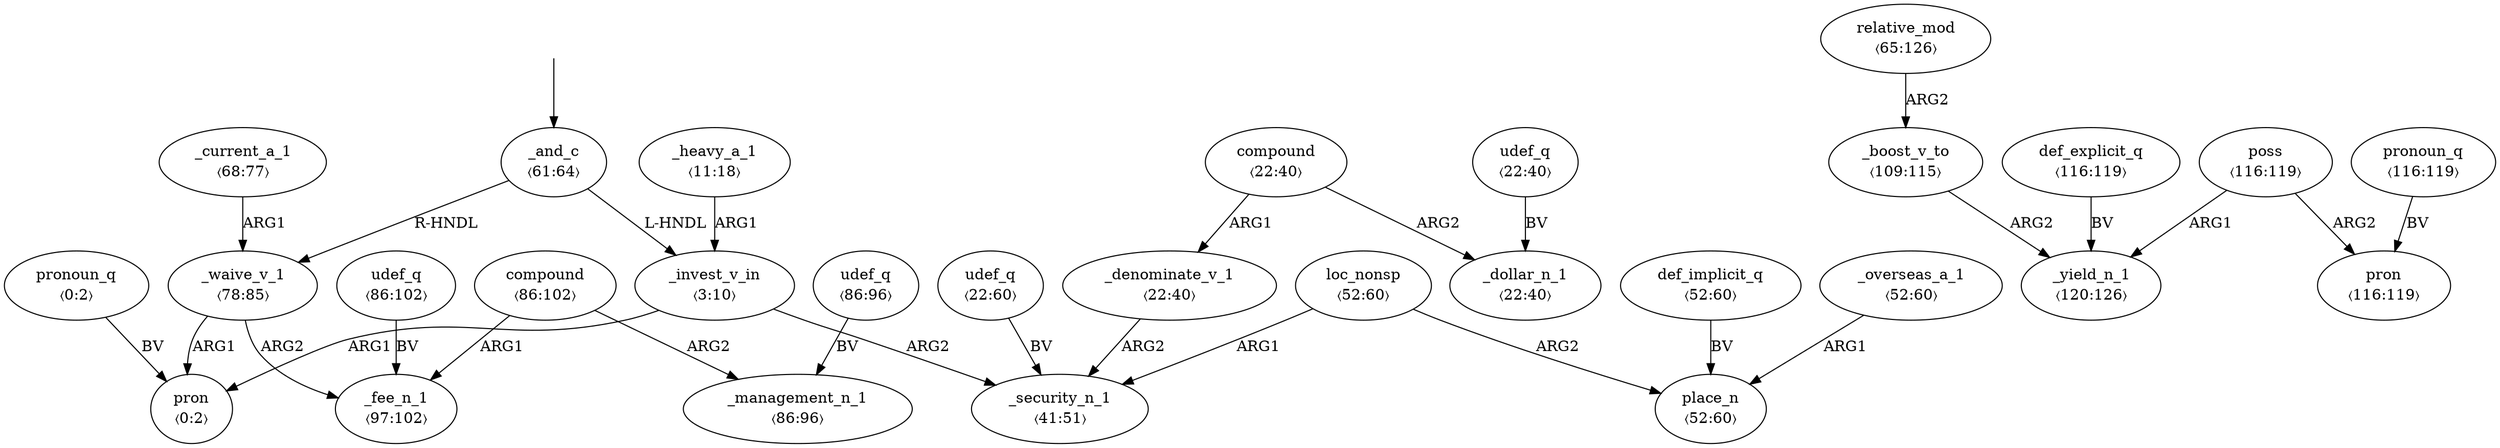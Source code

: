 digraph "20004015" {
  top [ style=invis ];
  top -> 14;
  0 [ label=<<table align="center" border="0" cellspacing="0"><tr><td colspan="2">pron</td></tr><tr><td colspan="2">〈0:2〉</td></tr></table>> ];
  1 [ label=<<table align="center" border="0" cellspacing="0"><tr><td colspan="2">pronoun_q</td></tr><tr><td colspan="2">〈0:2〉</td></tr></table>> ];
  2 [ label=<<table align="center" border="0" cellspacing="0"><tr><td colspan="2">_invest_v_in</td></tr><tr><td colspan="2">〈3:10〉</td></tr></table>> ];
  3 [ label=<<table align="center" border="0" cellspacing="0"><tr><td colspan="2">_heavy_a_1</td></tr><tr><td colspan="2">〈11:18〉</td></tr></table>> ];
  4 [ label=<<table align="center" border="0" cellspacing="0"><tr><td colspan="2">udef_q</td></tr><tr><td colspan="2">〈22:60〉</td></tr></table>> ];
  5 [ label=<<table align="center" border="0" cellspacing="0"><tr><td colspan="2">compound</td></tr><tr><td colspan="2">〈22:40〉</td></tr></table>> ];
  6 [ label=<<table align="center" border="0" cellspacing="0"><tr><td colspan="2">udef_q</td></tr><tr><td colspan="2">〈22:40〉</td></tr></table>> ];
  7 [ label=<<table align="center" border="0" cellspacing="0"><tr><td colspan="2">_dollar_n_1</td></tr><tr><td colspan="2">〈22:40〉</td></tr></table>> ];
  8 [ label=<<table align="center" border="0" cellspacing="0"><tr><td colspan="2">_denominate_v_1</td></tr><tr><td colspan="2">〈22:40〉</td></tr></table>> ];
  9 [ label=<<table align="center" border="0" cellspacing="0"><tr><td colspan="2">_security_n_1</td></tr><tr><td colspan="2">〈41:51〉</td></tr></table>> ];
  10 [ label=<<table align="center" border="0" cellspacing="0"><tr><td colspan="2">loc_nonsp</td></tr><tr><td colspan="2">〈52:60〉</td></tr></table>> ];
  11 [ label=<<table align="center" border="0" cellspacing="0"><tr><td colspan="2">place_n</td></tr><tr><td colspan="2">〈52:60〉</td></tr></table>> ];
  12 [ label=<<table align="center" border="0" cellspacing="0"><tr><td colspan="2">def_implicit_q</td></tr><tr><td colspan="2">〈52:60〉</td></tr></table>> ];
  13 [ label=<<table align="center" border="0" cellspacing="0"><tr><td colspan="2">_overseas_a_1</td></tr><tr><td colspan="2">〈52:60〉</td></tr></table>> ];
  14 [ label=<<table align="center" border="0" cellspacing="0"><tr><td colspan="2">_and_c</td></tr><tr><td colspan="2">〈61:64〉</td></tr></table>> ];
  15 [ label=<<table align="center" border="0" cellspacing="0"><tr><td colspan="2">relative_mod</td></tr><tr><td colspan="2">〈65:126〉</td></tr></table>> ];
  16 [ label=<<table align="center" border="0" cellspacing="0"><tr><td colspan="2">_current_a_1</td></tr><tr><td colspan="2">〈68:77〉</td></tr></table>> ];
  17 [ label=<<table align="center" border="0" cellspacing="0"><tr><td colspan="2">_waive_v_1</td></tr><tr><td colspan="2">〈78:85〉</td></tr></table>> ];
  18 [ label=<<table align="center" border="0" cellspacing="0"><tr><td colspan="2">udef_q</td></tr><tr><td colspan="2">〈86:102〉</td></tr></table>> ];
  19 [ label=<<table align="center" border="0" cellspacing="0"><tr><td colspan="2">compound</td></tr><tr><td colspan="2">〈86:102〉</td></tr></table>> ];
  20 [ label=<<table align="center" border="0" cellspacing="0"><tr><td colspan="2">udef_q</td></tr><tr><td colspan="2">〈86:96〉</td></tr></table>> ];
  21 [ label=<<table align="center" border="0" cellspacing="0"><tr><td colspan="2">_management_n_1</td></tr><tr><td colspan="2">〈86:96〉</td></tr></table>> ];
  22 [ label=<<table align="center" border="0" cellspacing="0"><tr><td colspan="2">_fee_n_1</td></tr><tr><td colspan="2">〈97:102〉</td></tr></table>> ];
  23 [ label=<<table align="center" border="0" cellspacing="0"><tr><td colspan="2">_boost_v_to</td></tr><tr><td colspan="2">〈109:115〉</td></tr></table>> ];
  24 [ label=<<table align="center" border="0" cellspacing="0"><tr><td colspan="2">def_explicit_q</td></tr><tr><td colspan="2">〈116:119〉</td></tr></table>> ];
  25 [ label=<<table align="center" border="0" cellspacing="0"><tr><td colspan="2">poss</td></tr><tr><td colspan="2">〈116:119〉</td></tr></table>> ];
  26 [ label=<<table align="center" border="0" cellspacing="0"><tr><td colspan="2">pronoun_q</td></tr><tr><td colspan="2">〈116:119〉</td></tr></table>> ];
  27 [ label=<<table align="center" border="0" cellspacing="0"><tr><td colspan="2">pron</td></tr><tr><td colspan="2">〈116:119〉</td></tr></table>> ];
  28 [ label=<<table align="center" border="0" cellspacing="0"><tr><td colspan="2">_yield_n_1</td></tr><tr><td colspan="2">〈120:126〉</td></tr></table>> ];
  1 -> 0 [ label="BV" ];
  14 -> 2 [ label="L-HNDL" ];
  20 -> 21 [ label="BV" ];
  24 -> 28 [ label="BV" ];
  25 -> 28 [ label="ARG1" ];
  5 -> 7 [ label="ARG2" ];
  14 -> 17 [ label="R-HNDL" ];
  19 -> 22 [ label="ARG1" ];
  25 -> 27 [ label="ARG2" ];
  12 -> 11 [ label="BV" ];
  6 -> 7 [ label="BV" ];
  17 -> 22 [ label="ARG2" ];
  26 -> 27 [ label="BV" ];
  13 -> 11 [ label="ARG1" ];
  10 -> 11 [ label="ARG2" ];
  3 -> 2 [ label="ARG1" ];
  2 -> 0 [ label="ARG1" ];
  15 -> 23 [ label="ARG2" ];
  5 -> 8 [ label="ARG1" ];
  17 -> 0 [ label="ARG1" ];
  23 -> 28 [ label="ARG2" ];
  19 -> 21 [ label="ARG2" ];
  18 -> 22 [ label="BV" ];
  10 -> 9 [ label="ARG1" ];
  8 -> 9 [ label="ARG2" ];
  4 -> 9 [ label="BV" ];
  2 -> 9 [ label="ARG2" ];
  16 -> 17 [ label="ARG1" ];
}

